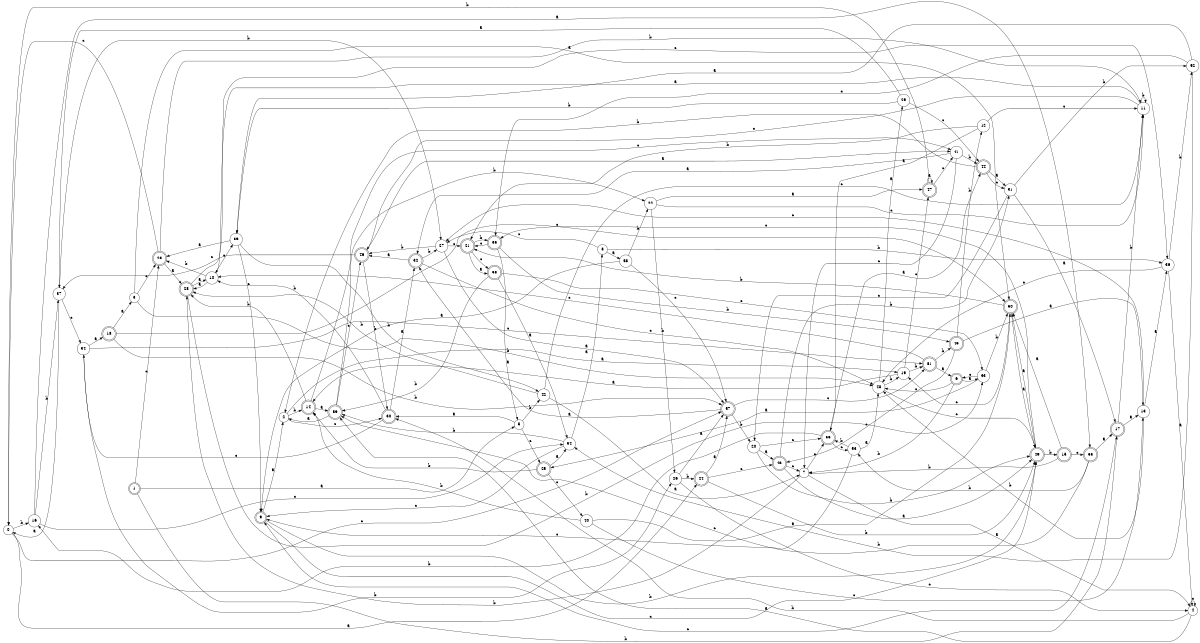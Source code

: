 digraph n48_8 {
__start0 [label="" shape="none"];

rankdir=LR;
size="8,5";

s0 [style="filled", color="black", fillcolor="white" shape="circle", label="0"];
s1 [style="rounded,filled", color="black", fillcolor="white" shape="doublecircle", label="1"];
s2 [style="filled", color="black", fillcolor="white" shape="circle", label="2"];
s3 [style="filled", color="black", fillcolor="white" shape="circle", label="3"];
s4 [style="filled", color="black", fillcolor="white" shape="circle", label="4"];
s5 [style="filled", color="black", fillcolor="white" shape="circle", label="5"];
s6 [style="rounded,filled", color="black", fillcolor="white" shape="doublecircle", label="6"];
s7 [style="filled", color="black", fillcolor="white" shape="circle", label="7"];
s8 [style="filled", color="black", fillcolor="white" shape="circle", label="8"];
s9 [style="rounded,filled", color="black", fillcolor="white" shape="doublecircle", label="9"];
s10 [style="filled", color="black", fillcolor="white" shape="circle", label="10"];
s11 [style="filled", color="black", fillcolor="white" shape="circle", label="11"];
s12 [style="filled", color="black", fillcolor="white" shape="circle", label="12"];
s13 [style="filled", color="black", fillcolor="white" shape="circle", label="13"];
s14 [style="rounded,filled", color="black", fillcolor="white" shape="doublecircle", label="14"];
s15 [style="rounded,filled", color="black", fillcolor="white" shape="doublecircle", label="15"];
s16 [style="filled", color="black", fillcolor="white" shape="circle", label="16"];
s17 [style="rounded,filled", color="black", fillcolor="white" shape="doublecircle", label="17"];
s18 [style="rounded,filled", color="black", fillcolor="white" shape="doublecircle", label="18"];
s19 [style="filled", color="black", fillcolor="white" shape="circle", label="19"];
s20 [style="filled", color="black", fillcolor="white" shape="circle", label="20"];
s21 [style="rounded,filled", color="black", fillcolor="white" shape="doublecircle", label="21"];
s22 [style="filled", color="black", fillcolor="white" shape="circle", label="22"];
s23 [style="rounded,filled", color="black", fillcolor="white" shape="doublecircle", label="23"];
s24 [style="rounded,filled", color="black", fillcolor="white" shape="doublecircle", label="24"];
s25 [style="rounded,filled", color="black", fillcolor="white" shape="doublecircle", label="25"];
s26 [style="filled", color="black", fillcolor="white" shape="circle", label="26"];
s27 [style="filled", color="black", fillcolor="white" shape="circle", label="27"];
s28 [style="rounded,filled", color="black", fillcolor="white" shape="doublecircle", label="28"];
s29 [style="filled", color="black", fillcolor="white" shape="circle", label="29"];
s30 [style="rounded,filled", color="black", fillcolor="white" shape="doublecircle", label="30"];
s31 [style="filled", color="black", fillcolor="white" shape="circle", label="31"];
s32 [style="rounded,filled", color="black", fillcolor="white" shape="doublecircle", label="32"];
s33 [style="filled", color="black", fillcolor="white" shape="circle", label="33"];
s34 [style="filled", color="black", fillcolor="white" shape="circle", label="34"];
s35 [style="rounded,filled", color="black", fillcolor="white" shape="doublecircle", label="35"];
s36 [style="filled", color="black", fillcolor="white" shape="circle", label="36"];
s37 [style="filled", color="black", fillcolor="white" shape="circle", label="37"];
s38 [style="rounded,filled", color="black", fillcolor="white" shape="doublecircle", label="38"];
s39 [style="filled", color="black", fillcolor="white" shape="circle", label="39"];
s40 [style="filled", color="black", fillcolor="white" shape="circle", label="40"];
s41 [style="filled", color="black", fillcolor="white" shape="circle", label="41"];
s42 [style="filled", color="black", fillcolor="white" shape="circle", label="42"];
s43 [style="rounded,filled", color="black", fillcolor="white" shape="doublecircle", label="43"];
s44 [style="rounded,filled", color="black", fillcolor="white" shape="doublecircle", label="44"];
s45 [style="rounded,filled", color="black", fillcolor="white" shape="doublecircle", label="45"];
s46 [style="rounded,filled", color="black", fillcolor="white" shape="doublecircle", label="46"];
s47 [style="rounded,filled", color="black", fillcolor="white" shape="doublecircle", label="47"];
s48 [style="filled", color="black", fillcolor="white" shape="circle", label="48"];
s49 [style="rounded,filled", color="black", fillcolor="white" shape="doublecircle", label="49"];
s50 [style="rounded,filled", color="black", fillcolor="white" shape="doublecircle", label="50"];
s51 [style="rounded,filled", color="black", fillcolor="white" shape="doublecircle", label="51"];
s52 [style="filled", color="black", fillcolor="white" shape="circle", label="52"];
s53 [style="filled", color="black", fillcolor="white" shape="circle", label="53"];
s54 [style="filled", color="black", fillcolor="white" shape="circle", label="54"];
s55 [style="rounded,filled", color="black", fillcolor="white" shape="doublecircle", label="55"];
s56 [style="rounded,filled", color="black", fillcolor="white" shape="doublecircle", label="56"];
s57 [style="rounded,filled", color="black", fillcolor="white" shape="doublecircle", label="57"];
s58 [style="filled", color="black", fillcolor="white" shape="circle", label="58"];
s59 [style="rounded,filled", color="black", fillcolor="white" shape="doublecircle", label="59"];
s0 -> s24 [label="a"];
s0 -> s16 [label="b"];
s0 -> s57 [label="c"];
s1 -> s5 [label="a"];
s1 -> s17 [label="b"];
s1 -> s23 [label="c"];
s2 -> s19 [label="a"];
s2 -> s14 [label="b"];
s2 -> s30 [label="c"];
s3 -> s50 [label="a"];
s3 -> s48 [label="b"];
s3 -> s23 [label="c"];
s4 -> s59 [label="a"];
s4 -> s30 [label="b"];
s4 -> s4 [label="c"];
s5 -> s30 [label="a"];
s5 -> s42 [label="b"];
s5 -> s25 [label="c"];
s6 -> s33 [label="a"];
s6 -> s7 [label="b"];
s6 -> s48 [label="c"];
s7 -> s4 [label="a"];
s7 -> s28 [label="b"];
s7 -> s56 [label="c"];
s8 -> s58 [label="a"];
s8 -> s36 [label="b"];
s8 -> s27 [label="c"];
s9 -> s2 [label="a"];
s9 -> s49 [label="b"];
s9 -> s49 [label="c"];
s10 -> s28 [label="a"];
s10 -> s23 [label="b"];
s10 -> s39 [label="c"];
s11 -> s10 [label="a"];
s11 -> s11 [label="b"];
s11 -> s46 [label="c"];
s12 -> s56 [label="a"];
s12 -> s21 [label="b"];
s12 -> s11 [label="c"];
s13 -> s36 [label="a"];
s13 -> s48 [label="b"];
s13 -> s27 [label="c"];
s14 -> s59 [label="a"];
s14 -> s28 [label="b"];
s14 -> s41 [label="c"];
s15 -> s50 [label="a"];
s15 -> s7 [label="b"];
s15 -> s55 [label="c"];
s16 -> s55 [label="a"];
s16 -> s37 [label="b"];
s16 -> s54 [label="c"];
s17 -> s13 [label="a"];
s17 -> s11 [label="b"];
s17 -> s9 [label="c"];
s18 -> s3 [label="a"];
s18 -> s57 [label="b"];
s18 -> s50 [label="c"];
s19 -> s14 [label="a"];
s19 -> s51 [label="b"];
s19 -> s47 [label="c"];
s20 -> s43 [label="a"];
s20 -> s49 [label="b"];
s20 -> s56 [label="c"];
s21 -> s38 [label="a"];
s21 -> s35 [label="b"];
s21 -> s38 [label="c"];
s22 -> s47 [label="a"];
s22 -> s26 [label="b"];
s22 -> s11 [label="c"];
s23 -> s28 [label="a"];
s23 -> s11 [label="b"];
s23 -> s0 [label="c"];
s24 -> s57 [label="a"];
s24 -> s49 [label="b"];
s24 -> s43 [label="c"];
s25 -> s54 [label="a"];
s25 -> s14 [label="b"];
s25 -> s40 [label="c"];
s26 -> s57 [label="a"];
s26 -> s24 [label="b"];
s26 -> s4 [label="c"];
s27 -> s57 [label="a"];
s27 -> s46 [label="b"];
s27 -> s21 [label="c"];
s28 -> s10 [label="a"];
s28 -> s33 [label="b"];
s28 -> s36 [label="c"];
s29 -> s37 [label="a"];
s29 -> s39 [label="b"];
s29 -> s44 [label="c"];
s30 -> s32 [label="a"];
s30 -> s10 [label="b"];
s30 -> s34 [label="c"];
s31 -> s17 [label="a"];
s31 -> s52 [label="b"];
s31 -> s20 [label="c"];
s32 -> s46 [label="a"];
s32 -> s27 [label="b"];
s32 -> s48 [label="c"];
s33 -> s25 [label="a"];
s33 -> s50 [label="b"];
s33 -> s6 [label="c"];
s34 -> s18 [label="a"];
s34 -> s26 [label="b"];
s34 -> s51 [label="c"];
s35 -> s5 [label="a"];
s35 -> s45 [label="b"];
s35 -> s21 [label="c"];
s36 -> s4 [label="a"];
s36 -> s52 [label="b"];
s36 -> s48 [label="c"];
s37 -> s0 [label="a"];
s37 -> s27 [label="b"];
s37 -> s34 [label="c"];
s38 -> s54 [label="a"];
s38 -> s59 [label="b"];
s38 -> s33 [label="c"];
s39 -> s23 [label="a"];
s39 -> s42 [label="b"];
s39 -> s9 [label="c"];
s40 -> s50 [label="a"];
s40 -> s14 [label="b"];
s40 -> s13 [label="c"];
s41 -> s32 [label="a"];
s41 -> s44 [label="b"];
s41 -> s7 [label="c"];
s42 -> s7 [label="a"];
s42 -> s28 [label="b"];
s42 -> s11 [label="c"];
s43 -> s49 [label="a"];
s43 -> s31 [label="b"];
s43 -> s7 [label="c"];
s44 -> s31 [label="a"];
s44 -> s2 [label="b"];
s44 -> s31 [label="c"];
s45 -> s13 [label="a"];
s45 -> s12 [label="b"];
s45 -> s43 [label="c"];
s46 -> s41 [label="a"];
s46 -> s30 [label="b"];
s46 -> s37 [label="c"];
s47 -> s47 [label="a"];
s47 -> s0 [label="b"];
s47 -> s41 [label="c"];
s48 -> s29 [label="a"];
s48 -> s19 [label="b"];
s48 -> s49 [label="c"];
s49 -> s50 [label="a"];
s49 -> s15 [label="b"];
s49 -> s35 [label="c"];
s50 -> s49 [label="a"];
s50 -> s21 [label="b"];
s50 -> s19 [label="c"];
s51 -> s6 [label="a"];
s51 -> s45 [label="b"];
s51 -> s10 [label="c"];
s52 -> s39 [label="a"];
s52 -> s54 [label="b"];
s52 -> s35 [label="c"];
s53 -> s48 [label="a"];
s53 -> s56 [label="b"];
s53 -> s9 [label="c"];
s54 -> s8 [label="a"];
s54 -> s59 [label="b"];
s54 -> s9 [label="c"];
s55 -> s17 [label="a"];
s55 -> s53 [label="b"];
s55 -> s59 [label="c"];
s56 -> s44 [label="a"];
s56 -> s16 [label="b"];
s56 -> s53 [label="c"];
s57 -> s32 [label="a"];
s57 -> s20 [label="b"];
s57 -> s51 [label="c"];
s58 -> s9 [label="a"];
s58 -> s22 [label="b"];
s58 -> s57 [label="c"];
s59 -> s2 [label="a"];
s59 -> s22 [label="b"];
s59 -> s46 [label="c"];

}